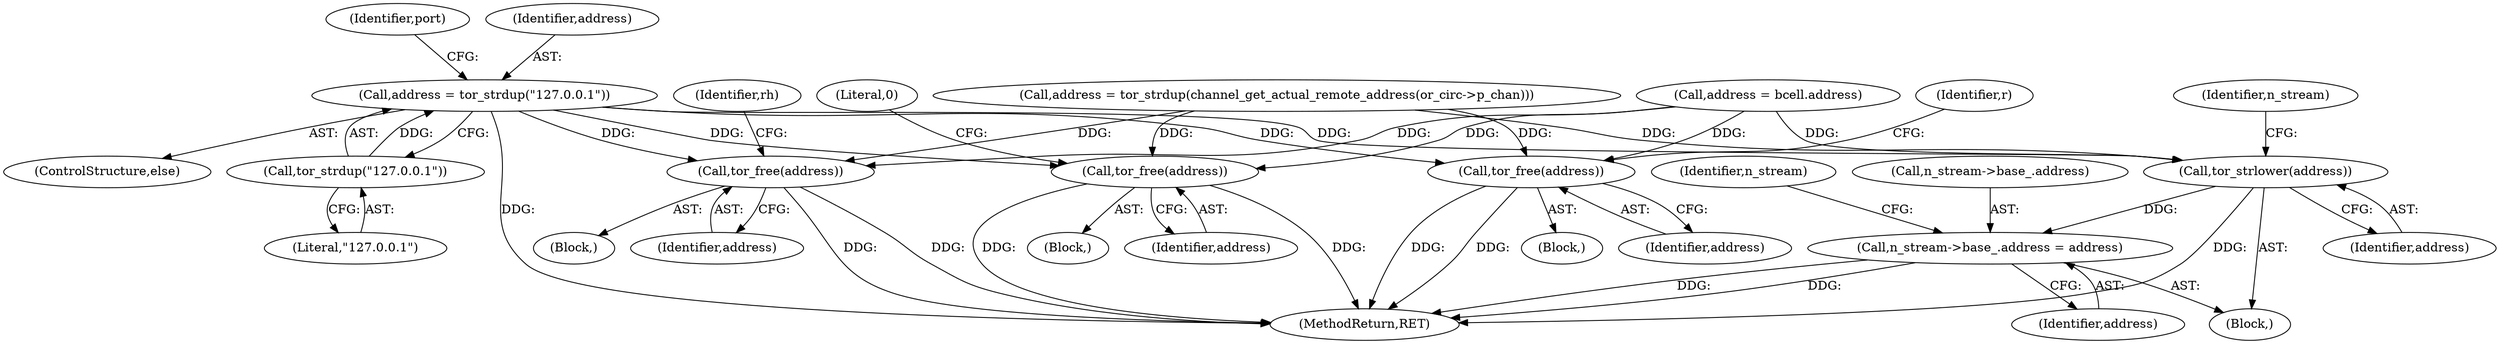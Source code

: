 digraph "0_tor_79b59a2dfcb68897ee89d98587d09e55f07e68d7@API" {
"1000380" [label="(Call,address = tor_strdup(\"127.0.0.1\"))"];
"1000382" [label="(Call,tor_strdup(\"127.0.0.1\"))"];
"1000424" [label="(Call,tor_free(address))"];
"1000557" [label="(Call,tor_free(address))"];
"1000612" [label="(Call,tor_free(address))"];
"1000616" [label="(Call,tor_strlower(address))"];
"1000618" [label="(Call,n_stream->base_.address = address)"];
"1000379" [label="(ControlStructure,else)"];
"1000612" [label="(Call,tor_free(address))"];
"1000561" [label="(Identifier,r)"];
"1000425" [label="(Identifier,address)"];
"1000621" [label="(Identifier,n_stream)"];
"1000558" [label="(Identifier,address)"];
"1000613" [label="(Identifier,address)"];
"1000557" [label="(Call,tor_free(address))"];
"1000124" [label="(Block,)"];
"1000423" [label="(Block,)"];
"1000372" [label="(Call,address = tor_strdup(channel_get_actual_remote_address(or_circ->p_chan)))"];
"1000718" [label="(MethodReturn,RET)"];
"1000385" [label="(Identifier,port)"];
"1000619" [label="(Call,n_stream->base_.address)"];
"1000538" [label="(Block,)"];
"1000617" [label="(Identifier,address)"];
"1000618" [label="(Call,n_stream->base_.address = address)"];
"1000624" [label="(Identifier,address)"];
"1000628" [label="(Identifier,n_stream)"];
"1000616" [label="(Call,tor_strlower(address))"];
"1000382" [label="(Call,tor_strdup(\"127.0.0.1\"))"];
"1000383" [label="(Literal,\"127.0.0.1\")"];
"1000269" [label="(Call,address = bcell.address)"];
"1000424" [label="(Call,tor_free(address))"];
"1000428" [label="(Identifier,rh)"];
"1000381" [label="(Identifier,address)"];
"1000380" [label="(Call,address = tor_strdup(\"127.0.0.1\"))"];
"1000615" [label="(Literal,0)"];
"1000494" [label="(Block,)"];
"1000380" -> "1000379"  [label="AST: "];
"1000380" -> "1000382"  [label="CFG: "];
"1000381" -> "1000380"  [label="AST: "];
"1000382" -> "1000380"  [label="AST: "];
"1000385" -> "1000380"  [label="CFG: "];
"1000380" -> "1000718"  [label="DDG: "];
"1000382" -> "1000380"  [label="DDG: "];
"1000380" -> "1000424"  [label="DDG: "];
"1000380" -> "1000557"  [label="DDG: "];
"1000380" -> "1000612"  [label="DDG: "];
"1000380" -> "1000616"  [label="DDG: "];
"1000382" -> "1000383"  [label="CFG: "];
"1000383" -> "1000382"  [label="AST: "];
"1000424" -> "1000423"  [label="AST: "];
"1000424" -> "1000425"  [label="CFG: "];
"1000425" -> "1000424"  [label="AST: "];
"1000428" -> "1000424"  [label="CFG: "];
"1000424" -> "1000718"  [label="DDG: "];
"1000424" -> "1000718"  [label="DDG: "];
"1000372" -> "1000424"  [label="DDG: "];
"1000269" -> "1000424"  [label="DDG: "];
"1000557" -> "1000538"  [label="AST: "];
"1000557" -> "1000558"  [label="CFG: "];
"1000558" -> "1000557"  [label="AST: "];
"1000561" -> "1000557"  [label="CFG: "];
"1000557" -> "1000718"  [label="DDG: "];
"1000557" -> "1000718"  [label="DDG: "];
"1000372" -> "1000557"  [label="DDG: "];
"1000269" -> "1000557"  [label="DDG: "];
"1000612" -> "1000494"  [label="AST: "];
"1000612" -> "1000613"  [label="CFG: "];
"1000613" -> "1000612"  [label="AST: "];
"1000615" -> "1000612"  [label="CFG: "];
"1000612" -> "1000718"  [label="DDG: "];
"1000612" -> "1000718"  [label="DDG: "];
"1000372" -> "1000612"  [label="DDG: "];
"1000269" -> "1000612"  [label="DDG: "];
"1000616" -> "1000124"  [label="AST: "];
"1000616" -> "1000617"  [label="CFG: "];
"1000617" -> "1000616"  [label="AST: "];
"1000621" -> "1000616"  [label="CFG: "];
"1000616" -> "1000718"  [label="DDG: "];
"1000372" -> "1000616"  [label="DDG: "];
"1000269" -> "1000616"  [label="DDG: "];
"1000616" -> "1000618"  [label="DDG: "];
"1000618" -> "1000124"  [label="AST: "];
"1000618" -> "1000624"  [label="CFG: "];
"1000619" -> "1000618"  [label="AST: "];
"1000624" -> "1000618"  [label="AST: "];
"1000628" -> "1000618"  [label="CFG: "];
"1000618" -> "1000718"  [label="DDG: "];
"1000618" -> "1000718"  [label="DDG: "];
}
